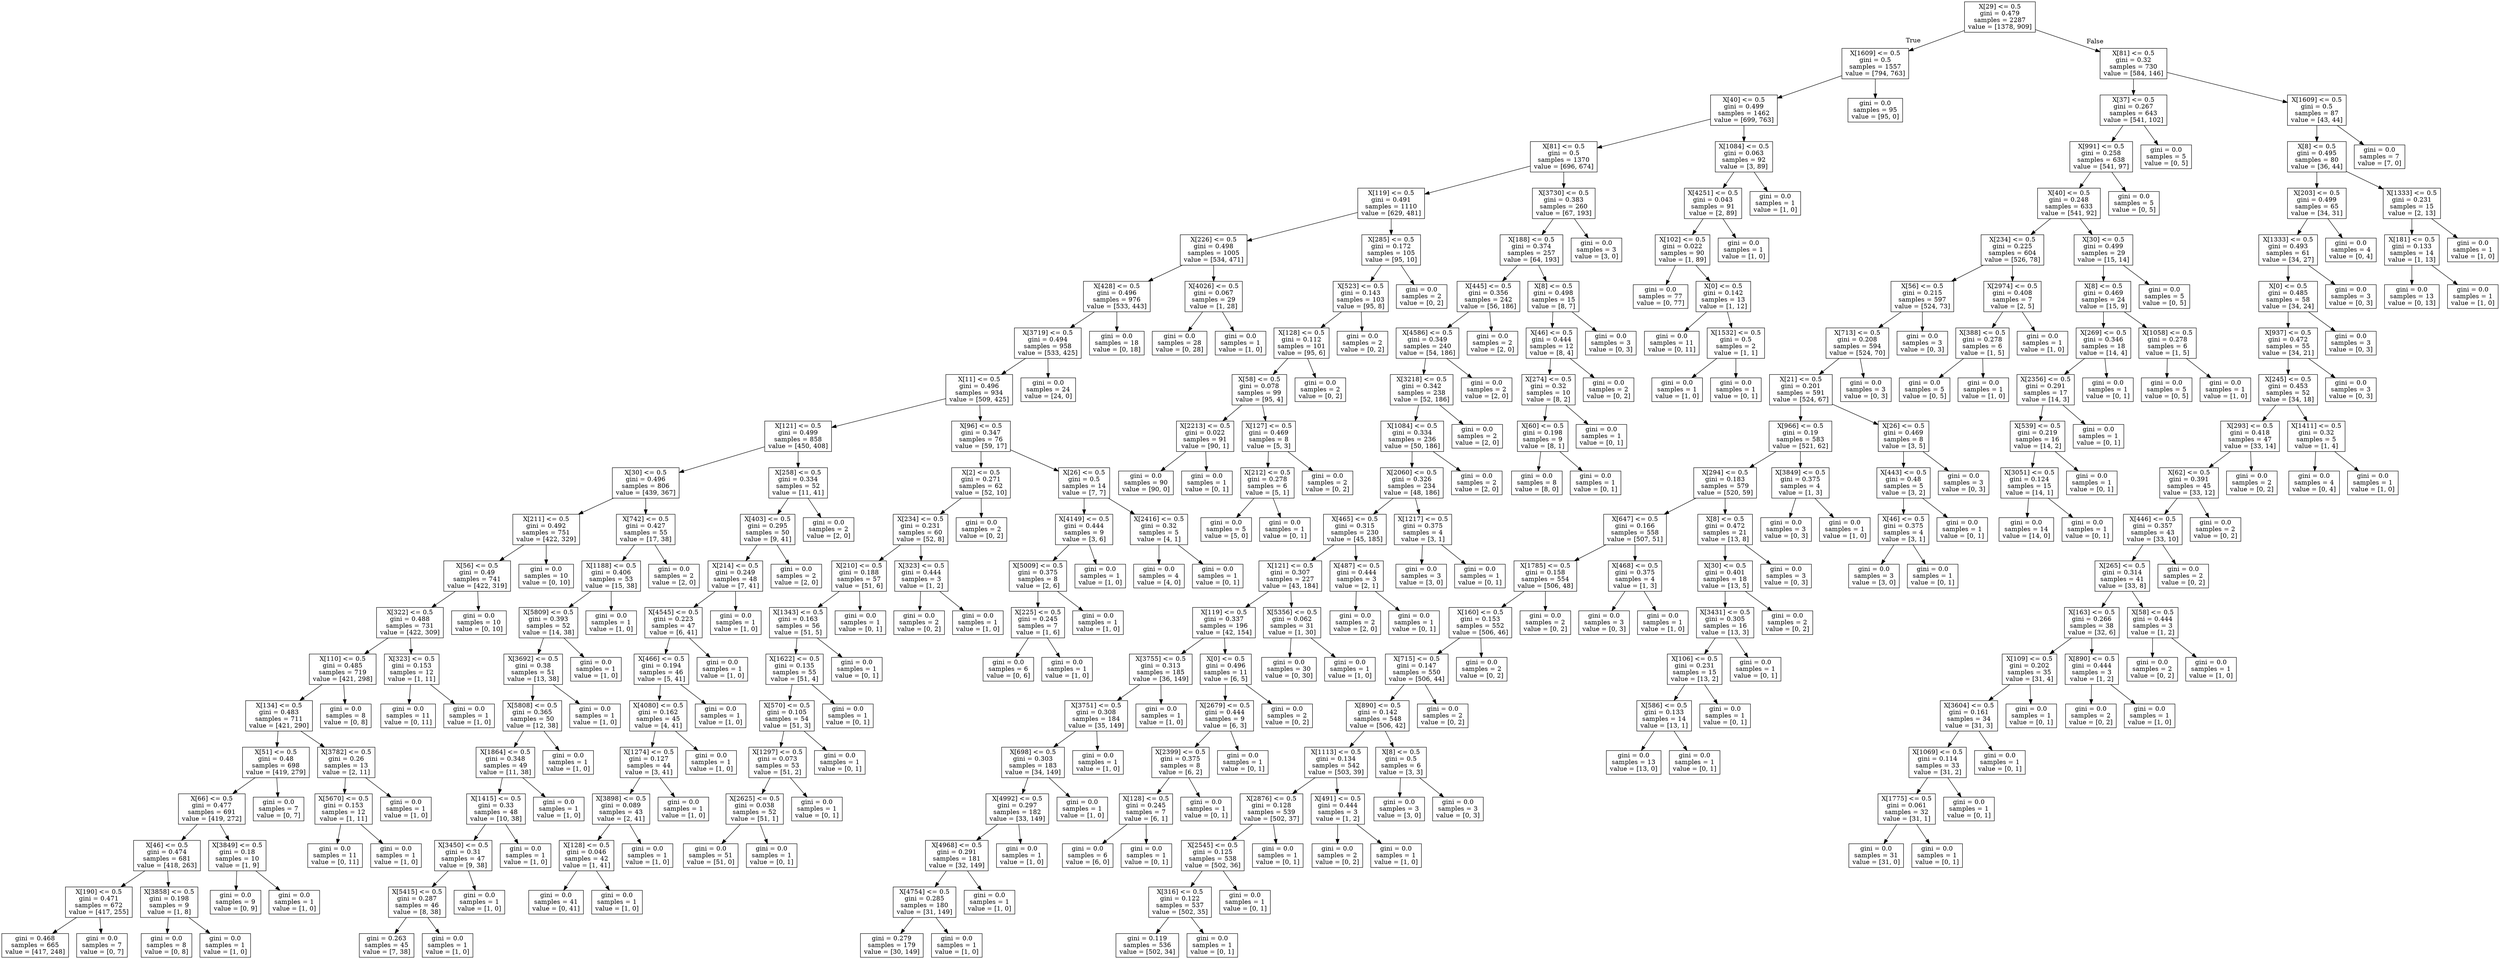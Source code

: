 digraph Tree {
node [shape=box] ;
0 [label="X[29] <= 0.5\ngini = 0.479\nsamples = 2287\nvalue = [1378, 909]"] ;
1 [label="X[1609] <= 0.5\ngini = 0.5\nsamples = 1557\nvalue = [794, 763]"] ;
0 -> 1 [labeldistance=2.5, labelangle=45, headlabel="True"] ;
2 [label="X[40] <= 0.5\ngini = 0.499\nsamples = 1462\nvalue = [699, 763]"] ;
1 -> 2 ;
3 [label="X[81] <= 0.5\ngini = 0.5\nsamples = 1370\nvalue = [696, 674]"] ;
2 -> 3 ;
4 [label="X[119] <= 0.5\ngini = 0.491\nsamples = 1110\nvalue = [629, 481]"] ;
3 -> 4 ;
5 [label="X[226] <= 0.5\ngini = 0.498\nsamples = 1005\nvalue = [534, 471]"] ;
4 -> 5 ;
6 [label="X[428] <= 0.5\ngini = 0.496\nsamples = 976\nvalue = [533, 443]"] ;
5 -> 6 ;
7 [label="X[3719] <= 0.5\ngini = 0.494\nsamples = 958\nvalue = [533, 425]"] ;
6 -> 7 ;
8 [label="X[11] <= 0.5\ngini = 0.496\nsamples = 934\nvalue = [509, 425]"] ;
7 -> 8 ;
9 [label="X[121] <= 0.5\ngini = 0.499\nsamples = 858\nvalue = [450, 408]"] ;
8 -> 9 ;
10 [label="X[30] <= 0.5\ngini = 0.496\nsamples = 806\nvalue = [439, 367]"] ;
9 -> 10 ;
11 [label="X[211] <= 0.5\ngini = 0.492\nsamples = 751\nvalue = [422, 329]"] ;
10 -> 11 ;
12 [label="X[56] <= 0.5\ngini = 0.49\nsamples = 741\nvalue = [422, 319]"] ;
11 -> 12 ;
13 [label="X[322] <= 0.5\ngini = 0.488\nsamples = 731\nvalue = [422, 309]"] ;
12 -> 13 ;
14 [label="X[110] <= 0.5\ngini = 0.485\nsamples = 719\nvalue = [421, 298]"] ;
13 -> 14 ;
15 [label="X[134] <= 0.5\ngini = 0.483\nsamples = 711\nvalue = [421, 290]"] ;
14 -> 15 ;
16 [label="X[51] <= 0.5\ngini = 0.48\nsamples = 698\nvalue = [419, 279]"] ;
15 -> 16 ;
17 [label="X[66] <= 0.5\ngini = 0.477\nsamples = 691\nvalue = [419, 272]"] ;
16 -> 17 ;
18 [label="X[46] <= 0.5\ngini = 0.474\nsamples = 681\nvalue = [418, 263]"] ;
17 -> 18 ;
19 [label="X[190] <= 0.5\ngini = 0.471\nsamples = 672\nvalue = [417, 255]"] ;
18 -> 19 ;
20 [label="gini = 0.468\nsamples = 665\nvalue = [417, 248]"] ;
19 -> 20 ;
21 [label="gini = 0.0\nsamples = 7\nvalue = [0, 7]"] ;
19 -> 21 ;
22 [label="X[3858] <= 0.5\ngini = 0.198\nsamples = 9\nvalue = [1, 8]"] ;
18 -> 22 ;
23 [label="gini = 0.0\nsamples = 8\nvalue = [0, 8]"] ;
22 -> 23 ;
24 [label="gini = 0.0\nsamples = 1\nvalue = [1, 0]"] ;
22 -> 24 ;
25 [label="X[3849] <= 0.5\ngini = 0.18\nsamples = 10\nvalue = [1, 9]"] ;
17 -> 25 ;
26 [label="gini = 0.0\nsamples = 9\nvalue = [0, 9]"] ;
25 -> 26 ;
27 [label="gini = 0.0\nsamples = 1\nvalue = [1, 0]"] ;
25 -> 27 ;
28 [label="gini = 0.0\nsamples = 7\nvalue = [0, 7]"] ;
16 -> 28 ;
29 [label="X[3782] <= 0.5\ngini = 0.26\nsamples = 13\nvalue = [2, 11]"] ;
15 -> 29 ;
30 [label="X[5670] <= 0.5\ngini = 0.153\nsamples = 12\nvalue = [1, 11]"] ;
29 -> 30 ;
31 [label="gini = 0.0\nsamples = 11\nvalue = [0, 11]"] ;
30 -> 31 ;
32 [label="gini = 0.0\nsamples = 1\nvalue = [1, 0]"] ;
30 -> 32 ;
33 [label="gini = 0.0\nsamples = 1\nvalue = [1, 0]"] ;
29 -> 33 ;
34 [label="gini = 0.0\nsamples = 8\nvalue = [0, 8]"] ;
14 -> 34 ;
35 [label="X[323] <= 0.5\ngini = 0.153\nsamples = 12\nvalue = [1, 11]"] ;
13 -> 35 ;
36 [label="gini = 0.0\nsamples = 11\nvalue = [0, 11]"] ;
35 -> 36 ;
37 [label="gini = 0.0\nsamples = 1\nvalue = [1, 0]"] ;
35 -> 37 ;
38 [label="gini = 0.0\nsamples = 10\nvalue = [0, 10]"] ;
12 -> 38 ;
39 [label="gini = 0.0\nsamples = 10\nvalue = [0, 10]"] ;
11 -> 39 ;
40 [label="X[742] <= 0.5\ngini = 0.427\nsamples = 55\nvalue = [17, 38]"] ;
10 -> 40 ;
41 [label="X[1188] <= 0.5\ngini = 0.406\nsamples = 53\nvalue = [15, 38]"] ;
40 -> 41 ;
42 [label="X[5809] <= 0.5\ngini = 0.393\nsamples = 52\nvalue = [14, 38]"] ;
41 -> 42 ;
43 [label="X[3692] <= 0.5\ngini = 0.38\nsamples = 51\nvalue = [13, 38]"] ;
42 -> 43 ;
44 [label="X[5808] <= 0.5\ngini = 0.365\nsamples = 50\nvalue = [12, 38]"] ;
43 -> 44 ;
45 [label="X[1864] <= 0.5\ngini = 0.348\nsamples = 49\nvalue = [11, 38]"] ;
44 -> 45 ;
46 [label="X[1415] <= 0.5\ngini = 0.33\nsamples = 48\nvalue = [10, 38]"] ;
45 -> 46 ;
47 [label="X[3450] <= 0.5\ngini = 0.31\nsamples = 47\nvalue = [9, 38]"] ;
46 -> 47 ;
48 [label="X[5415] <= 0.5\ngini = 0.287\nsamples = 46\nvalue = [8, 38]"] ;
47 -> 48 ;
49 [label="gini = 0.263\nsamples = 45\nvalue = [7, 38]"] ;
48 -> 49 ;
50 [label="gini = 0.0\nsamples = 1\nvalue = [1, 0]"] ;
48 -> 50 ;
51 [label="gini = 0.0\nsamples = 1\nvalue = [1, 0]"] ;
47 -> 51 ;
52 [label="gini = 0.0\nsamples = 1\nvalue = [1, 0]"] ;
46 -> 52 ;
53 [label="gini = 0.0\nsamples = 1\nvalue = [1, 0]"] ;
45 -> 53 ;
54 [label="gini = 0.0\nsamples = 1\nvalue = [1, 0]"] ;
44 -> 54 ;
55 [label="gini = 0.0\nsamples = 1\nvalue = [1, 0]"] ;
43 -> 55 ;
56 [label="gini = 0.0\nsamples = 1\nvalue = [1, 0]"] ;
42 -> 56 ;
57 [label="gini = 0.0\nsamples = 1\nvalue = [1, 0]"] ;
41 -> 57 ;
58 [label="gini = 0.0\nsamples = 2\nvalue = [2, 0]"] ;
40 -> 58 ;
59 [label="X[258] <= 0.5\ngini = 0.334\nsamples = 52\nvalue = [11, 41]"] ;
9 -> 59 ;
60 [label="X[403] <= 0.5\ngini = 0.295\nsamples = 50\nvalue = [9, 41]"] ;
59 -> 60 ;
61 [label="X[214] <= 0.5\ngini = 0.249\nsamples = 48\nvalue = [7, 41]"] ;
60 -> 61 ;
62 [label="X[4545] <= 0.5\ngini = 0.223\nsamples = 47\nvalue = [6, 41]"] ;
61 -> 62 ;
63 [label="X[466] <= 0.5\ngini = 0.194\nsamples = 46\nvalue = [5, 41]"] ;
62 -> 63 ;
64 [label="X[4080] <= 0.5\ngini = 0.162\nsamples = 45\nvalue = [4, 41]"] ;
63 -> 64 ;
65 [label="X[1274] <= 0.5\ngini = 0.127\nsamples = 44\nvalue = [3, 41]"] ;
64 -> 65 ;
66 [label="X[3898] <= 0.5\ngini = 0.089\nsamples = 43\nvalue = [2, 41]"] ;
65 -> 66 ;
67 [label="X[128] <= 0.5\ngini = 0.046\nsamples = 42\nvalue = [1, 41]"] ;
66 -> 67 ;
68 [label="gini = 0.0\nsamples = 41\nvalue = [0, 41]"] ;
67 -> 68 ;
69 [label="gini = 0.0\nsamples = 1\nvalue = [1, 0]"] ;
67 -> 69 ;
70 [label="gini = 0.0\nsamples = 1\nvalue = [1, 0]"] ;
66 -> 70 ;
71 [label="gini = 0.0\nsamples = 1\nvalue = [1, 0]"] ;
65 -> 71 ;
72 [label="gini = 0.0\nsamples = 1\nvalue = [1, 0]"] ;
64 -> 72 ;
73 [label="gini = 0.0\nsamples = 1\nvalue = [1, 0]"] ;
63 -> 73 ;
74 [label="gini = 0.0\nsamples = 1\nvalue = [1, 0]"] ;
62 -> 74 ;
75 [label="gini = 0.0\nsamples = 1\nvalue = [1, 0]"] ;
61 -> 75 ;
76 [label="gini = 0.0\nsamples = 2\nvalue = [2, 0]"] ;
60 -> 76 ;
77 [label="gini = 0.0\nsamples = 2\nvalue = [2, 0]"] ;
59 -> 77 ;
78 [label="X[96] <= 0.5\ngini = 0.347\nsamples = 76\nvalue = [59, 17]"] ;
8 -> 78 ;
79 [label="X[2] <= 0.5\ngini = 0.271\nsamples = 62\nvalue = [52, 10]"] ;
78 -> 79 ;
80 [label="X[234] <= 0.5\ngini = 0.231\nsamples = 60\nvalue = [52, 8]"] ;
79 -> 80 ;
81 [label="X[210] <= 0.5\ngini = 0.188\nsamples = 57\nvalue = [51, 6]"] ;
80 -> 81 ;
82 [label="X[1343] <= 0.5\ngini = 0.163\nsamples = 56\nvalue = [51, 5]"] ;
81 -> 82 ;
83 [label="X[1622] <= 0.5\ngini = 0.135\nsamples = 55\nvalue = [51, 4]"] ;
82 -> 83 ;
84 [label="X[570] <= 0.5\ngini = 0.105\nsamples = 54\nvalue = [51, 3]"] ;
83 -> 84 ;
85 [label="X[1297] <= 0.5\ngini = 0.073\nsamples = 53\nvalue = [51, 2]"] ;
84 -> 85 ;
86 [label="X[2625] <= 0.5\ngini = 0.038\nsamples = 52\nvalue = [51, 1]"] ;
85 -> 86 ;
87 [label="gini = 0.0\nsamples = 51\nvalue = [51, 0]"] ;
86 -> 87 ;
88 [label="gini = 0.0\nsamples = 1\nvalue = [0, 1]"] ;
86 -> 88 ;
89 [label="gini = 0.0\nsamples = 1\nvalue = [0, 1]"] ;
85 -> 89 ;
90 [label="gini = 0.0\nsamples = 1\nvalue = [0, 1]"] ;
84 -> 90 ;
91 [label="gini = 0.0\nsamples = 1\nvalue = [0, 1]"] ;
83 -> 91 ;
92 [label="gini = 0.0\nsamples = 1\nvalue = [0, 1]"] ;
82 -> 92 ;
93 [label="gini = 0.0\nsamples = 1\nvalue = [0, 1]"] ;
81 -> 93 ;
94 [label="X[323] <= 0.5\ngini = 0.444\nsamples = 3\nvalue = [1, 2]"] ;
80 -> 94 ;
95 [label="gini = 0.0\nsamples = 2\nvalue = [0, 2]"] ;
94 -> 95 ;
96 [label="gini = 0.0\nsamples = 1\nvalue = [1, 0]"] ;
94 -> 96 ;
97 [label="gini = 0.0\nsamples = 2\nvalue = [0, 2]"] ;
79 -> 97 ;
98 [label="X[26] <= 0.5\ngini = 0.5\nsamples = 14\nvalue = [7, 7]"] ;
78 -> 98 ;
99 [label="X[4149] <= 0.5\ngini = 0.444\nsamples = 9\nvalue = [3, 6]"] ;
98 -> 99 ;
100 [label="X[5009] <= 0.5\ngini = 0.375\nsamples = 8\nvalue = [2, 6]"] ;
99 -> 100 ;
101 [label="X[225] <= 0.5\ngini = 0.245\nsamples = 7\nvalue = [1, 6]"] ;
100 -> 101 ;
102 [label="gini = 0.0\nsamples = 6\nvalue = [0, 6]"] ;
101 -> 102 ;
103 [label="gini = 0.0\nsamples = 1\nvalue = [1, 0]"] ;
101 -> 103 ;
104 [label="gini = 0.0\nsamples = 1\nvalue = [1, 0]"] ;
100 -> 104 ;
105 [label="gini = 0.0\nsamples = 1\nvalue = [1, 0]"] ;
99 -> 105 ;
106 [label="X[2416] <= 0.5\ngini = 0.32\nsamples = 5\nvalue = [4, 1]"] ;
98 -> 106 ;
107 [label="gini = 0.0\nsamples = 4\nvalue = [4, 0]"] ;
106 -> 107 ;
108 [label="gini = 0.0\nsamples = 1\nvalue = [0, 1]"] ;
106 -> 108 ;
109 [label="gini = 0.0\nsamples = 24\nvalue = [24, 0]"] ;
7 -> 109 ;
110 [label="gini = 0.0\nsamples = 18\nvalue = [0, 18]"] ;
6 -> 110 ;
111 [label="X[4026] <= 0.5\ngini = 0.067\nsamples = 29\nvalue = [1, 28]"] ;
5 -> 111 ;
112 [label="gini = 0.0\nsamples = 28\nvalue = [0, 28]"] ;
111 -> 112 ;
113 [label="gini = 0.0\nsamples = 1\nvalue = [1, 0]"] ;
111 -> 113 ;
114 [label="X[285] <= 0.5\ngini = 0.172\nsamples = 105\nvalue = [95, 10]"] ;
4 -> 114 ;
115 [label="X[523] <= 0.5\ngini = 0.143\nsamples = 103\nvalue = [95, 8]"] ;
114 -> 115 ;
116 [label="X[128] <= 0.5\ngini = 0.112\nsamples = 101\nvalue = [95, 6]"] ;
115 -> 116 ;
117 [label="X[58] <= 0.5\ngini = 0.078\nsamples = 99\nvalue = [95, 4]"] ;
116 -> 117 ;
118 [label="X[2213] <= 0.5\ngini = 0.022\nsamples = 91\nvalue = [90, 1]"] ;
117 -> 118 ;
119 [label="gini = 0.0\nsamples = 90\nvalue = [90, 0]"] ;
118 -> 119 ;
120 [label="gini = 0.0\nsamples = 1\nvalue = [0, 1]"] ;
118 -> 120 ;
121 [label="X[127] <= 0.5\ngini = 0.469\nsamples = 8\nvalue = [5, 3]"] ;
117 -> 121 ;
122 [label="X[212] <= 0.5\ngini = 0.278\nsamples = 6\nvalue = [5, 1]"] ;
121 -> 122 ;
123 [label="gini = 0.0\nsamples = 5\nvalue = [5, 0]"] ;
122 -> 123 ;
124 [label="gini = 0.0\nsamples = 1\nvalue = [0, 1]"] ;
122 -> 124 ;
125 [label="gini = 0.0\nsamples = 2\nvalue = [0, 2]"] ;
121 -> 125 ;
126 [label="gini = 0.0\nsamples = 2\nvalue = [0, 2]"] ;
116 -> 126 ;
127 [label="gini = 0.0\nsamples = 2\nvalue = [0, 2]"] ;
115 -> 127 ;
128 [label="gini = 0.0\nsamples = 2\nvalue = [0, 2]"] ;
114 -> 128 ;
129 [label="X[3730] <= 0.5\ngini = 0.383\nsamples = 260\nvalue = [67, 193]"] ;
3 -> 129 ;
130 [label="X[188] <= 0.5\ngini = 0.374\nsamples = 257\nvalue = [64, 193]"] ;
129 -> 130 ;
131 [label="X[445] <= 0.5\ngini = 0.356\nsamples = 242\nvalue = [56, 186]"] ;
130 -> 131 ;
132 [label="X[4586] <= 0.5\ngini = 0.349\nsamples = 240\nvalue = [54, 186]"] ;
131 -> 132 ;
133 [label="X[3218] <= 0.5\ngini = 0.342\nsamples = 238\nvalue = [52, 186]"] ;
132 -> 133 ;
134 [label="X[1084] <= 0.5\ngini = 0.334\nsamples = 236\nvalue = [50, 186]"] ;
133 -> 134 ;
135 [label="X[2060] <= 0.5\ngini = 0.326\nsamples = 234\nvalue = [48, 186]"] ;
134 -> 135 ;
136 [label="X[465] <= 0.5\ngini = 0.315\nsamples = 230\nvalue = [45, 185]"] ;
135 -> 136 ;
137 [label="X[121] <= 0.5\ngini = 0.307\nsamples = 227\nvalue = [43, 184]"] ;
136 -> 137 ;
138 [label="X[119] <= 0.5\ngini = 0.337\nsamples = 196\nvalue = [42, 154]"] ;
137 -> 138 ;
139 [label="X[3755] <= 0.5\ngini = 0.313\nsamples = 185\nvalue = [36, 149]"] ;
138 -> 139 ;
140 [label="X[3751] <= 0.5\ngini = 0.308\nsamples = 184\nvalue = [35, 149]"] ;
139 -> 140 ;
141 [label="X[698] <= 0.5\ngini = 0.303\nsamples = 183\nvalue = [34, 149]"] ;
140 -> 141 ;
142 [label="X[4992] <= 0.5\ngini = 0.297\nsamples = 182\nvalue = [33, 149]"] ;
141 -> 142 ;
143 [label="X[4968] <= 0.5\ngini = 0.291\nsamples = 181\nvalue = [32, 149]"] ;
142 -> 143 ;
144 [label="X[4754] <= 0.5\ngini = 0.285\nsamples = 180\nvalue = [31, 149]"] ;
143 -> 144 ;
145 [label="gini = 0.279\nsamples = 179\nvalue = [30, 149]"] ;
144 -> 145 ;
146 [label="gini = 0.0\nsamples = 1\nvalue = [1, 0]"] ;
144 -> 146 ;
147 [label="gini = 0.0\nsamples = 1\nvalue = [1, 0]"] ;
143 -> 147 ;
148 [label="gini = 0.0\nsamples = 1\nvalue = [1, 0]"] ;
142 -> 148 ;
149 [label="gini = 0.0\nsamples = 1\nvalue = [1, 0]"] ;
141 -> 149 ;
150 [label="gini = 0.0\nsamples = 1\nvalue = [1, 0]"] ;
140 -> 150 ;
151 [label="gini = 0.0\nsamples = 1\nvalue = [1, 0]"] ;
139 -> 151 ;
152 [label="X[0] <= 0.5\ngini = 0.496\nsamples = 11\nvalue = [6, 5]"] ;
138 -> 152 ;
153 [label="X[2679] <= 0.5\ngini = 0.444\nsamples = 9\nvalue = [6, 3]"] ;
152 -> 153 ;
154 [label="X[2399] <= 0.5\ngini = 0.375\nsamples = 8\nvalue = [6, 2]"] ;
153 -> 154 ;
155 [label="X[128] <= 0.5\ngini = 0.245\nsamples = 7\nvalue = [6, 1]"] ;
154 -> 155 ;
156 [label="gini = 0.0\nsamples = 6\nvalue = [6, 0]"] ;
155 -> 156 ;
157 [label="gini = 0.0\nsamples = 1\nvalue = [0, 1]"] ;
155 -> 157 ;
158 [label="gini = 0.0\nsamples = 1\nvalue = [0, 1]"] ;
154 -> 158 ;
159 [label="gini = 0.0\nsamples = 1\nvalue = [0, 1]"] ;
153 -> 159 ;
160 [label="gini = 0.0\nsamples = 2\nvalue = [0, 2]"] ;
152 -> 160 ;
161 [label="X[5356] <= 0.5\ngini = 0.062\nsamples = 31\nvalue = [1, 30]"] ;
137 -> 161 ;
162 [label="gini = 0.0\nsamples = 30\nvalue = [0, 30]"] ;
161 -> 162 ;
163 [label="gini = 0.0\nsamples = 1\nvalue = [1, 0]"] ;
161 -> 163 ;
164 [label="X[487] <= 0.5\ngini = 0.444\nsamples = 3\nvalue = [2, 1]"] ;
136 -> 164 ;
165 [label="gini = 0.0\nsamples = 2\nvalue = [2, 0]"] ;
164 -> 165 ;
166 [label="gini = 0.0\nsamples = 1\nvalue = [0, 1]"] ;
164 -> 166 ;
167 [label="X[1217] <= 0.5\ngini = 0.375\nsamples = 4\nvalue = [3, 1]"] ;
135 -> 167 ;
168 [label="gini = 0.0\nsamples = 3\nvalue = [3, 0]"] ;
167 -> 168 ;
169 [label="gini = 0.0\nsamples = 1\nvalue = [0, 1]"] ;
167 -> 169 ;
170 [label="gini = 0.0\nsamples = 2\nvalue = [2, 0]"] ;
134 -> 170 ;
171 [label="gini = 0.0\nsamples = 2\nvalue = [2, 0]"] ;
133 -> 171 ;
172 [label="gini = 0.0\nsamples = 2\nvalue = [2, 0]"] ;
132 -> 172 ;
173 [label="gini = 0.0\nsamples = 2\nvalue = [2, 0]"] ;
131 -> 173 ;
174 [label="X[8] <= 0.5\ngini = 0.498\nsamples = 15\nvalue = [8, 7]"] ;
130 -> 174 ;
175 [label="X[46] <= 0.5\ngini = 0.444\nsamples = 12\nvalue = [8, 4]"] ;
174 -> 175 ;
176 [label="X[274] <= 0.5\ngini = 0.32\nsamples = 10\nvalue = [8, 2]"] ;
175 -> 176 ;
177 [label="X[60] <= 0.5\ngini = 0.198\nsamples = 9\nvalue = [8, 1]"] ;
176 -> 177 ;
178 [label="gini = 0.0\nsamples = 8\nvalue = [8, 0]"] ;
177 -> 178 ;
179 [label="gini = 0.0\nsamples = 1\nvalue = [0, 1]"] ;
177 -> 179 ;
180 [label="gini = 0.0\nsamples = 1\nvalue = [0, 1]"] ;
176 -> 180 ;
181 [label="gini = 0.0\nsamples = 2\nvalue = [0, 2]"] ;
175 -> 181 ;
182 [label="gini = 0.0\nsamples = 3\nvalue = [0, 3]"] ;
174 -> 182 ;
183 [label="gini = 0.0\nsamples = 3\nvalue = [3, 0]"] ;
129 -> 183 ;
184 [label="X[1084] <= 0.5\ngini = 0.063\nsamples = 92\nvalue = [3, 89]"] ;
2 -> 184 ;
185 [label="X[4251] <= 0.5\ngini = 0.043\nsamples = 91\nvalue = [2, 89]"] ;
184 -> 185 ;
186 [label="X[102] <= 0.5\ngini = 0.022\nsamples = 90\nvalue = [1, 89]"] ;
185 -> 186 ;
187 [label="gini = 0.0\nsamples = 77\nvalue = [0, 77]"] ;
186 -> 187 ;
188 [label="X[0] <= 0.5\ngini = 0.142\nsamples = 13\nvalue = [1, 12]"] ;
186 -> 188 ;
189 [label="gini = 0.0\nsamples = 11\nvalue = [0, 11]"] ;
188 -> 189 ;
190 [label="X[1532] <= 0.5\ngini = 0.5\nsamples = 2\nvalue = [1, 1]"] ;
188 -> 190 ;
191 [label="gini = 0.0\nsamples = 1\nvalue = [1, 0]"] ;
190 -> 191 ;
192 [label="gini = 0.0\nsamples = 1\nvalue = [0, 1]"] ;
190 -> 192 ;
193 [label="gini = 0.0\nsamples = 1\nvalue = [1, 0]"] ;
185 -> 193 ;
194 [label="gini = 0.0\nsamples = 1\nvalue = [1, 0]"] ;
184 -> 194 ;
195 [label="gini = 0.0\nsamples = 95\nvalue = [95, 0]"] ;
1 -> 195 ;
196 [label="X[81] <= 0.5\ngini = 0.32\nsamples = 730\nvalue = [584, 146]"] ;
0 -> 196 [labeldistance=2.5, labelangle=-45, headlabel="False"] ;
197 [label="X[37] <= 0.5\ngini = 0.267\nsamples = 643\nvalue = [541, 102]"] ;
196 -> 197 ;
198 [label="X[991] <= 0.5\ngini = 0.258\nsamples = 638\nvalue = [541, 97]"] ;
197 -> 198 ;
199 [label="X[40] <= 0.5\ngini = 0.248\nsamples = 633\nvalue = [541, 92]"] ;
198 -> 199 ;
200 [label="X[234] <= 0.5\ngini = 0.225\nsamples = 604\nvalue = [526, 78]"] ;
199 -> 200 ;
201 [label="X[56] <= 0.5\ngini = 0.215\nsamples = 597\nvalue = [524, 73]"] ;
200 -> 201 ;
202 [label="X[713] <= 0.5\ngini = 0.208\nsamples = 594\nvalue = [524, 70]"] ;
201 -> 202 ;
203 [label="X[21] <= 0.5\ngini = 0.201\nsamples = 591\nvalue = [524, 67]"] ;
202 -> 203 ;
204 [label="X[966] <= 0.5\ngini = 0.19\nsamples = 583\nvalue = [521, 62]"] ;
203 -> 204 ;
205 [label="X[294] <= 0.5\ngini = 0.183\nsamples = 579\nvalue = [520, 59]"] ;
204 -> 205 ;
206 [label="X[647] <= 0.5\ngini = 0.166\nsamples = 558\nvalue = [507, 51]"] ;
205 -> 206 ;
207 [label="X[1785] <= 0.5\ngini = 0.158\nsamples = 554\nvalue = [506, 48]"] ;
206 -> 207 ;
208 [label="X[160] <= 0.5\ngini = 0.153\nsamples = 552\nvalue = [506, 46]"] ;
207 -> 208 ;
209 [label="X[715] <= 0.5\ngini = 0.147\nsamples = 550\nvalue = [506, 44]"] ;
208 -> 209 ;
210 [label="X[890] <= 0.5\ngini = 0.142\nsamples = 548\nvalue = [506, 42]"] ;
209 -> 210 ;
211 [label="X[1113] <= 0.5\ngini = 0.134\nsamples = 542\nvalue = [503, 39]"] ;
210 -> 211 ;
212 [label="X[2876] <= 0.5\ngini = 0.128\nsamples = 539\nvalue = [502, 37]"] ;
211 -> 212 ;
213 [label="X[2545] <= 0.5\ngini = 0.125\nsamples = 538\nvalue = [502, 36]"] ;
212 -> 213 ;
214 [label="X[316] <= 0.5\ngini = 0.122\nsamples = 537\nvalue = [502, 35]"] ;
213 -> 214 ;
215 [label="gini = 0.119\nsamples = 536\nvalue = [502, 34]"] ;
214 -> 215 ;
216 [label="gini = 0.0\nsamples = 1\nvalue = [0, 1]"] ;
214 -> 216 ;
217 [label="gini = 0.0\nsamples = 1\nvalue = [0, 1]"] ;
213 -> 217 ;
218 [label="gini = 0.0\nsamples = 1\nvalue = [0, 1]"] ;
212 -> 218 ;
219 [label="X[491] <= 0.5\ngini = 0.444\nsamples = 3\nvalue = [1, 2]"] ;
211 -> 219 ;
220 [label="gini = 0.0\nsamples = 2\nvalue = [0, 2]"] ;
219 -> 220 ;
221 [label="gini = 0.0\nsamples = 1\nvalue = [1, 0]"] ;
219 -> 221 ;
222 [label="X[8] <= 0.5\ngini = 0.5\nsamples = 6\nvalue = [3, 3]"] ;
210 -> 222 ;
223 [label="gini = 0.0\nsamples = 3\nvalue = [3, 0]"] ;
222 -> 223 ;
224 [label="gini = 0.0\nsamples = 3\nvalue = [0, 3]"] ;
222 -> 224 ;
225 [label="gini = 0.0\nsamples = 2\nvalue = [0, 2]"] ;
209 -> 225 ;
226 [label="gini = 0.0\nsamples = 2\nvalue = [0, 2]"] ;
208 -> 226 ;
227 [label="gini = 0.0\nsamples = 2\nvalue = [0, 2]"] ;
207 -> 227 ;
228 [label="X[468] <= 0.5\ngini = 0.375\nsamples = 4\nvalue = [1, 3]"] ;
206 -> 228 ;
229 [label="gini = 0.0\nsamples = 3\nvalue = [0, 3]"] ;
228 -> 229 ;
230 [label="gini = 0.0\nsamples = 1\nvalue = [1, 0]"] ;
228 -> 230 ;
231 [label="X[8] <= 0.5\ngini = 0.472\nsamples = 21\nvalue = [13, 8]"] ;
205 -> 231 ;
232 [label="X[30] <= 0.5\ngini = 0.401\nsamples = 18\nvalue = [13, 5]"] ;
231 -> 232 ;
233 [label="X[3431] <= 0.5\ngini = 0.305\nsamples = 16\nvalue = [13, 3]"] ;
232 -> 233 ;
234 [label="X[106] <= 0.5\ngini = 0.231\nsamples = 15\nvalue = [13, 2]"] ;
233 -> 234 ;
235 [label="X[586] <= 0.5\ngini = 0.133\nsamples = 14\nvalue = [13, 1]"] ;
234 -> 235 ;
236 [label="gini = 0.0\nsamples = 13\nvalue = [13, 0]"] ;
235 -> 236 ;
237 [label="gini = 0.0\nsamples = 1\nvalue = [0, 1]"] ;
235 -> 237 ;
238 [label="gini = 0.0\nsamples = 1\nvalue = [0, 1]"] ;
234 -> 238 ;
239 [label="gini = 0.0\nsamples = 1\nvalue = [0, 1]"] ;
233 -> 239 ;
240 [label="gini = 0.0\nsamples = 2\nvalue = [0, 2]"] ;
232 -> 240 ;
241 [label="gini = 0.0\nsamples = 3\nvalue = [0, 3]"] ;
231 -> 241 ;
242 [label="X[3849] <= 0.5\ngini = 0.375\nsamples = 4\nvalue = [1, 3]"] ;
204 -> 242 ;
243 [label="gini = 0.0\nsamples = 3\nvalue = [0, 3]"] ;
242 -> 243 ;
244 [label="gini = 0.0\nsamples = 1\nvalue = [1, 0]"] ;
242 -> 244 ;
245 [label="X[26] <= 0.5\ngini = 0.469\nsamples = 8\nvalue = [3, 5]"] ;
203 -> 245 ;
246 [label="X[443] <= 0.5\ngini = 0.48\nsamples = 5\nvalue = [3, 2]"] ;
245 -> 246 ;
247 [label="X[46] <= 0.5\ngini = 0.375\nsamples = 4\nvalue = [3, 1]"] ;
246 -> 247 ;
248 [label="gini = 0.0\nsamples = 3\nvalue = [3, 0]"] ;
247 -> 248 ;
249 [label="gini = 0.0\nsamples = 1\nvalue = [0, 1]"] ;
247 -> 249 ;
250 [label="gini = 0.0\nsamples = 1\nvalue = [0, 1]"] ;
246 -> 250 ;
251 [label="gini = 0.0\nsamples = 3\nvalue = [0, 3]"] ;
245 -> 251 ;
252 [label="gini = 0.0\nsamples = 3\nvalue = [0, 3]"] ;
202 -> 252 ;
253 [label="gini = 0.0\nsamples = 3\nvalue = [0, 3]"] ;
201 -> 253 ;
254 [label="X[2974] <= 0.5\ngini = 0.408\nsamples = 7\nvalue = [2, 5]"] ;
200 -> 254 ;
255 [label="X[388] <= 0.5\ngini = 0.278\nsamples = 6\nvalue = [1, 5]"] ;
254 -> 255 ;
256 [label="gini = 0.0\nsamples = 5\nvalue = [0, 5]"] ;
255 -> 256 ;
257 [label="gini = 0.0\nsamples = 1\nvalue = [1, 0]"] ;
255 -> 257 ;
258 [label="gini = 0.0\nsamples = 1\nvalue = [1, 0]"] ;
254 -> 258 ;
259 [label="X[30] <= 0.5\ngini = 0.499\nsamples = 29\nvalue = [15, 14]"] ;
199 -> 259 ;
260 [label="X[8] <= 0.5\ngini = 0.469\nsamples = 24\nvalue = [15, 9]"] ;
259 -> 260 ;
261 [label="X[269] <= 0.5\ngini = 0.346\nsamples = 18\nvalue = [14, 4]"] ;
260 -> 261 ;
262 [label="X[2356] <= 0.5\ngini = 0.291\nsamples = 17\nvalue = [14, 3]"] ;
261 -> 262 ;
263 [label="X[539] <= 0.5\ngini = 0.219\nsamples = 16\nvalue = [14, 2]"] ;
262 -> 263 ;
264 [label="X[3051] <= 0.5\ngini = 0.124\nsamples = 15\nvalue = [14, 1]"] ;
263 -> 264 ;
265 [label="gini = 0.0\nsamples = 14\nvalue = [14, 0]"] ;
264 -> 265 ;
266 [label="gini = 0.0\nsamples = 1\nvalue = [0, 1]"] ;
264 -> 266 ;
267 [label="gini = 0.0\nsamples = 1\nvalue = [0, 1]"] ;
263 -> 267 ;
268 [label="gini = 0.0\nsamples = 1\nvalue = [0, 1]"] ;
262 -> 268 ;
269 [label="gini = 0.0\nsamples = 1\nvalue = [0, 1]"] ;
261 -> 269 ;
270 [label="X[1058] <= 0.5\ngini = 0.278\nsamples = 6\nvalue = [1, 5]"] ;
260 -> 270 ;
271 [label="gini = 0.0\nsamples = 5\nvalue = [0, 5]"] ;
270 -> 271 ;
272 [label="gini = 0.0\nsamples = 1\nvalue = [1, 0]"] ;
270 -> 272 ;
273 [label="gini = 0.0\nsamples = 5\nvalue = [0, 5]"] ;
259 -> 273 ;
274 [label="gini = 0.0\nsamples = 5\nvalue = [0, 5]"] ;
198 -> 274 ;
275 [label="gini = 0.0\nsamples = 5\nvalue = [0, 5]"] ;
197 -> 275 ;
276 [label="X[1609] <= 0.5\ngini = 0.5\nsamples = 87\nvalue = [43, 44]"] ;
196 -> 276 ;
277 [label="X[8] <= 0.5\ngini = 0.495\nsamples = 80\nvalue = [36, 44]"] ;
276 -> 277 ;
278 [label="X[203] <= 0.5\ngini = 0.499\nsamples = 65\nvalue = [34, 31]"] ;
277 -> 278 ;
279 [label="X[1333] <= 0.5\ngini = 0.493\nsamples = 61\nvalue = [34, 27]"] ;
278 -> 279 ;
280 [label="X[0] <= 0.5\ngini = 0.485\nsamples = 58\nvalue = [34, 24]"] ;
279 -> 280 ;
281 [label="X[937] <= 0.5\ngini = 0.472\nsamples = 55\nvalue = [34, 21]"] ;
280 -> 281 ;
282 [label="X[245] <= 0.5\ngini = 0.453\nsamples = 52\nvalue = [34, 18]"] ;
281 -> 282 ;
283 [label="X[293] <= 0.5\ngini = 0.418\nsamples = 47\nvalue = [33, 14]"] ;
282 -> 283 ;
284 [label="X[62] <= 0.5\ngini = 0.391\nsamples = 45\nvalue = [33, 12]"] ;
283 -> 284 ;
285 [label="X[446] <= 0.5\ngini = 0.357\nsamples = 43\nvalue = [33, 10]"] ;
284 -> 285 ;
286 [label="X[265] <= 0.5\ngini = 0.314\nsamples = 41\nvalue = [33, 8]"] ;
285 -> 286 ;
287 [label="X[163] <= 0.5\ngini = 0.266\nsamples = 38\nvalue = [32, 6]"] ;
286 -> 287 ;
288 [label="X[109] <= 0.5\ngini = 0.202\nsamples = 35\nvalue = [31, 4]"] ;
287 -> 288 ;
289 [label="X[3604] <= 0.5\ngini = 0.161\nsamples = 34\nvalue = [31, 3]"] ;
288 -> 289 ;
290 [label="X[1069] <= 0.5\ngini = 0.114\nsamples = 33\nvalue = [31, 2]"] ;
289 -> 290 ;
291 [label="X[1775] <= 0.5\ngini = 0.061\nsamples = 32\nvalue = [31, 1]"] ;
290 -> 291 ;
292 [label="gini = 0.0\nsamples = 31\nvalue = [31, 0]"] ;
291 -> 292 ;
293 [label="gini = 0.0\nsamples = 1\nvalue = [0, 1]"] ;
291 -> 293 ;
294 [label="gini = 0.0\nsamples = 1\nvalue = [0, 1]"] ;
290 -> 294 ;
295 [label="gini = 0.0\nsamples = 1\nvalue = [0, 1]"] ;
289 -> 295 ;
296 [label="gini = 0.0\nsamples = 1\nvalue = [0, 1]"] ;
288 -> 296 ;
297 [label="X[890] <= 0.5\ngini = 0.444\nsamples = 3\nvalue = [1, 2]"] ;
287 -> 297 ;
298 [label="gini = 0.0\nsamples = 2\nvalue = [0, 2]"] ;
297 -> 298 ;
299 [label="gini = 0.0\nsamples = 1\nvalue = [1, 0]"] ;
297 -> 299 ;
300 [label="X[58] <= 0.5\ngini = 0.444\nsamples = 3\nvalue = [1, 2]"] ;
286 -> 300 ;
301 [label="gini = 0.0\nsamples = 2\nvalue = [0, 2]"] ;
300 -> 301 ;
302 [label="gini = 0.0\nsamples = 1\nvalue = [1, 0]"] ;
300 -> 302 ;
303 [label="gini = 0.0\nsamples = 2\nvalue = [0, 2]"] ;
285 -> 303 ;
304 [label="gini = 0.0\nsamples = 2\nvalue = [0, 2]"] ;
284 -> 304 ;
305 [label="gini = 0.0\nsamples = 2\nvalue = [0, 2]"] ;
283 -> 305 ;
306 [label="X[1411] <= 0.5\ngini = 0.32\nsamples = 5\nvalue = [1, 4]"] ;
282 -> 306 ;
307 [label="gini = 0.0\nsamples = 4\nvalue = [0, 4]"] ;
306 -> 307 ;
308 [label="gini = 0.0\nsamples = 1\nvalue = [1, 0]"] ;
306 -> 308 ;
309 [label="gini = 0.0\nsamples = 3\nvalue = [0, 3]"] ;
281 -> 309 ;
310 [label="gini = 0.0\nsamples = 3\nvalue = [0, 3]"] ;
280 -> 310 ;
311 [label="gini = 0.0\nsamples = 3\nvalue = [0, 3]"] ;
279 -> 311 ;
312 [label="gini = 0.0\nsamples = 4\nvalue = [0, 4]"] ;
278 -> 312 ;
313 [label="X[1333] <= 0.5\ngini = 0.231\nsamples = 15\nvalue = [2, 13]"] ;
277 -> 313 ;
314 [label="X[181] <= 0.5\ngini = 0.133\nsamples = 14\nvalue = [1, 13]"] ;
313 -> 314 ;
315 [label="gini = 0.0\nsamples = 13\nvalue = [0, 13]"] ;
314 -> 315 ;
316 [label="gini = 0.0\nsamples = 1\nvalue = [1, 0]"] ;
314 -> 316 ;
317 [label="gini = 0.0\nsamples = 1\nvalue = [1, 0]"] ;
313 -> 317 ;
318 [label="gini = 0.0\nsamples = 7\nvalue = [7, 0]"] ;
276 -> 318 ;
}